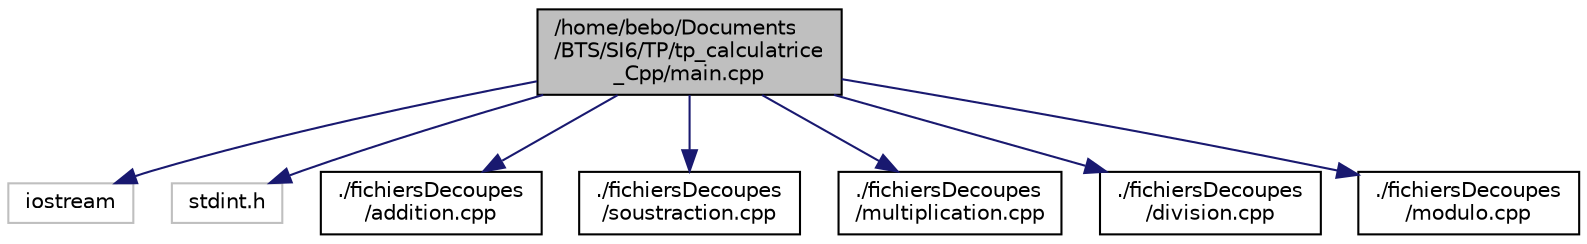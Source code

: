 digraph "/home/bebo/Documents/BTS/SI6/TP/tp_calculatrice_Cpp/main.cpp"
{
  edge [fontname="Helvetica",fontsize="10",labelfontname="Helvetica",labelfontsize="10"];
  node [fontname="Helvetica",fontsize="10",shape=record];
  Node1 [label="/home/bebo/Documents\l/BTS/SI6/TP/tp_calculatrice\l_Cpp/main.cpp",height=0.2,width=0.4,color="black", fillcolor="grey75", style="filled" fontcolor="black"];
  Node1 -> Node2 [color="midnightblue",fontsize="10",style="solid",fontname="Helvetica"];
  Node2 [label="iostream",height=0.2,width=0.4,color="grey75", fillcolor="white", style="filled"];
  Node1 -> Node3 [color="midnightblue",fontsize="10",style="solid",fontname="Helvetica"];
  Node3 [label="stdint.h",height=0.2,width=0.4,color="grey75", fillcolor="white", style="filled"];
  Node1 -> Node4 [color="midnightblue",fontsize="10",style="solid",fontname="Helvetica"];
  Node4 [label="./fichiersDecoupes\l/addition.cpp",height=0.2,width=0.4,color="black", fillcolor="white", style="filled",URL="$addition_8cpp.html"];
  Node1 -> Node5 [color="midnightblue",fontsize="10",style="solid",fontname="Helvetica"];
  Node5 [label="./fichiersDecoupes\l/soustraction.cpp",height=0.2,width=0.4,color="black", fillcolor="white", style="filled",URL="$soustraction_8cpp.html"];
  Node1 -> Node6 [color="midnightblue",fontsize="10",style="solid",fontname="Helvetica"];
  Node6 [label="./fichiersDecoupes\l/multiplication.cpp",height=0.2,width=0.4,color="black", fillcolor="white", style="filled",URL="$multiplication_8cpp.html"];
  Node1 -> Node7 [color="midnightblue",fontsize="10",style="solid",fontname="Helvetica"];
  Node7 [label="./fichiersDecoupes\l/division.cpp",height=0.2,width=0.4,color="black", fillcolor="white", style="filled",URL="$division_8cpp.html"];
  Node1 -> Node8 [color="midnightblue",fontsize="10",style="solid",fontname="Helvetica"];
  Node8 [label="./fichiersDecoupes\l/modulo.cpp",height=0.2,width=0.4,color="black", fillcolor="white", style="filled",URL="$modulo_8cpp.html"];
}
